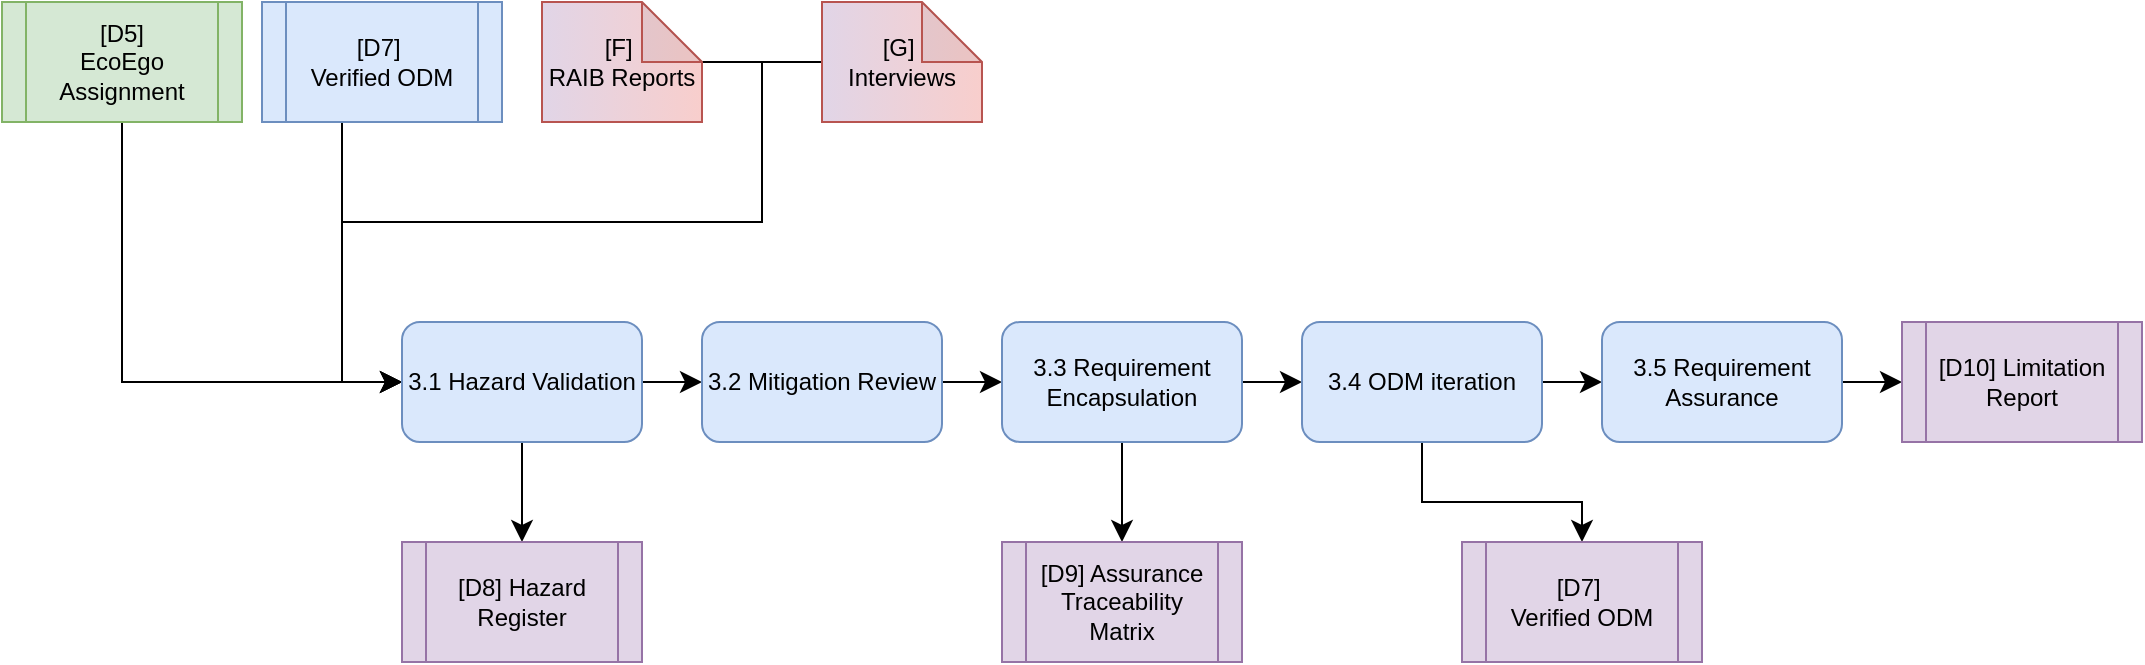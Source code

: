 <mxfile version="28.2.7">
  <diagram name="Page-1" id="oycVsA5VxsrQLEVhXFDq">
    <mxGraphModel dx="1426" dy="787" grid="1" gridSize="10" guides="1" tooltips="1" connect="1" arrows="1" fold="1" page="1" pageScale="1" pageWidth="1169" pageHeight="827" math="0" shadow="0">
      <root>
        <mxCell id="0" />
        <mxCell id="1" parent="0" />
        <mxCell id="hQVPCuXLx-_9rWNBp_P6-16" style="edgeStyle=none;curved=0;rounded=0;orthogonalLoop=1;jettySize=auto;html=1;entryX=0;entryY=0.5;entryDx=0;entryDy=0;fontSize=12;startSize=8;endSize=8;" parent="1" target="hQVPCuXLx-_9rWNBp_P6-7" edge="1">
          <mxGeometry relative="1" as="geometry">
            <mxPoint x="180" y="80" as="sourcePoint" />
            <Array as="points">
              <mxPoint x="180" y="220" />
            </Array>
          </mxGeometry>
        </mxCell>
        <mxCell id="hQVPCuXLx-_9rWNBp_P6-18" style="edgeStyle=none;curved=0;rounded=0;orthogonalLoop=1;jettySize=auto;html=1;fontSize=12;startSize=8;endSize=8;" parent="1" source="hQVPCuXLx-_9rWNBp_P6-2" edge="1">
          <mxGeometry relative="1" as="geometry">
            <mxPoint x="210" y="220" as="targetPoint" />
            <Array as="points">
              <mxPoint x="70" y="220" />
            </Array>
          </mxGeometry>
        </mxCell>
        <mxCell id="hQVPCuXLx-_9rWNBp_P6-2" value="&lt;div&gt;[D5]&lt;/div&gt;&lt;div&gt;EcoEgo Assignment&lt;/div&gt;" style="shape=process;whiteSpace=wrap;html=1;backgroundOutline=1;fillColor=#d5e8d4;strokeColor=#82b366;" parent="1" vertex="1">
          <mxGeometry x="10" y="30" width="120" height="60" as="geometry" />
        </mxCell>
        <mxCell id="hQVPCuXLx-_9rWNBp_P6-3" value="&lt;div&gt;[D7]&amp;nbsp;&lt;/div&gt;&lt;div&gt;Verified ODM&lt;/div&gt;" style="shape=process;whiteSpace=wrap;html=1;backgroundOutline=1;fillColor=#dae8fc;strokeColor=#6c8ebf;" parent="1" vertex="1">
          <mxGeometry x="140" y="30" width="120" height="60" as="geometry" />
        </mxCell>
        <mxCell id="hQVPCuXLx-_9rWNBp_P6-27" style="edgeStyle=none;curved=0;rounded=0;orthogonalLoop=1;jettySize=auto;html=1;fontSize=12;startSize=8;endSize=8;entryX=0;entryY=0.5;entryDx=0;entryDy=0;" parent="1" source="hQVPCuXLx-_9rWNBp_P6-5" target="hQVPCuXLx-_9rWNBp_P6-7" edge="1">
          <mxGeometry relative="1" as="geometry">
            <Array as="points">
              <mxPoint x="390" y="60" />
              <mxPoint x="390" y="140" />
              <mxPoint x="180" y="140" />
              <mxPoint x="180" y="220" />
            </Array>
            <mxPoint x="180" y="290" as="targetPoint" />
          </mxGeometry>
        </mxCell>
        <mxCell id="hQVPCuXLx-_9rWNBp_P6-5" value="&lt;div&gt;[F]&amp;nbsp;&lt;/div&gt;&lt;div&gt;RAIB Reports&lt;/div&gt;" style="shape=note;whiteSpace=wrap;html=1;backgroundOutline=1;darkOpacity=0.05;fillColor=#f8cecc;strokeColor=#b85450;gradientColor=#E1D5E7;gradientDirection=west;" parent="1" vertex="1">
          <mxGeometry x="280" y="30" width="80" height="60" as="geometry" />
        </mxCell>
        <mxCell id="hQVPCuXLx-_9rWNBp_P6-19" value="" style="edgeStyle=none;curved=1;rounded=0;orthogonalLoop=1;jettySize=auto;html=1;fontSize=12;startSize=8;endSize=8;" parent="1" source="hQVPCuXLx-_9rWNBp_P6-7" target="hQVPCuXLx-_9rWNBp_P6-8" edge="1">
          <mxGeometry relative="1" as="geometry" />
        </mxCell>
        <mxCell id="hQVPCuXLx-_9rWNBp_P6-29" value="" style="edgeStyle=none;curved=1;rounded=0;orthogonalLoop=1;jettySize=auto;html=1;fontSize=12;startSize=8;endSize=8;" parent="1" source="hQVPCuXLx-_9rWNBp_P6-7" target="hQVPCuXLx-_9rWNBp_P6-13" edge="1">
          <mxGeometry relative="1" as="geometry" />
        </mxCell>
        <mxCell id="hQVPCuXLx-_9rWNBp_P6-7" value="3.1 Hazard Validation" style="rounded=1;whiteSpace=wrap;html=1;fillColor=#dae8fc;strokeColor=#6c8ebf;" parent="1" vertex="1">
          <mxGeometry x="210" y="190" width="120" height="60" as="geometry" />
        </mxCell>
        <mxCell id="hQVPCuXLx-_9rWNBp_P6-20" value="" style="edgeStyle=none;curved=1;rounded=0;orthogonalLoop=1;jettySize=auto;html=1;fontSize=12;startSize=8;endSize=8;" parent="1" source="hQVPCuXLx-_9rWNBp_P6-8" target="hQVPCuXLx-_9rWNBp_P6-9" edge="1">
          <mxGeometry relative="1" as="geometry" />
        </mxCell>
        <mxCell id="hQVPCuXLx-_9rWNBp_P6-8" value="3.2 Mitigation Review" style="rounded=1;whiteSpace=wrap;html=1;fillColor=#dae8fc;strokeColor=#6c8ebf;" parent="1" vertex="1">
          <mxGeometry x="360" y="190" width="120" height="60" as="geometry" />
        </mxCell>
        <mxCell id="hQVPCuXLx-_9rWNBp_P6-22" value="" style="edgeStyle=none;curved=1;rounded=0;orthogonalLoop=1;jettySize=auto;html=1;fontSize=12;startSize=8;endSize=8;" parent="1" source="hQVPCuXLx-_9rWNBp_P6-9" target="hQVPCuXLx-_9rWNBp_P6-10" edge="1">
          <mxGeometry relative="1" as="geometry" />
        </mxCell>
        <mxCell id="hQVPCuXLx-_9rWNBp_P6-30" value="" style="edgeStyle=none;curved=1;rounded=0;orthogonalLoop=1;jettySize=auto;html=1;fontSize=12;startSize=8;endSize=8;" parent="1" source="hQVPCuXLx-_9rWNBp_P6-9" target="hQVPCuXLx-_9rWNBp_P6-14" edge="1">
          <mxGeometry relative="1" as="geometry" />
        </mxCell>
        <mxCell id="hQVPCuXLx-_9rWNBp_P6-9" value="3.3 Requirement Encapsulation" style="rounded=1;whiteSpace=wrap;html=1;fillColor=#dae8fc;strokeColor=#6c8ebf;" parent="1" vertex="1">
          <mxGeometry x="510" y="190" width="120" height="60" as="geometry" />
        </mxCell>
        <mxCell id="hQVPCuXLx-_9rWNBp_P6-24" style="edgeStyle=none;curved=0;rounded=0;orthogonalLoop=1;jettySize=auto;html=1;entryX=0.5;entryY=0;entryDx=0;entryDy=0;fontSize=12;startSize=8;endSize=8;" parent="1" source="hQVPCuXLx-_9rWNBp_P6-10" target="hQVPCuXLx-_9rWNBp_P6-23" edge="1">
          <mxGeometry relative="1" as="geometry">
            <Array as="points">
              <mxPoint x="720" y="280" />
              <mxPoint x="800" y="280" />
            </Array>
          </mxGeometry>
        </mxCell>
        <mxCell id="hQVPCuXLx-_9rWNBp_P6-25" value="" style="edgeStyle=none;curved=1;rounded=0;orthogonalLoop=1;jettySize=auto;html=1;fontSize=12;startSize=8;endSize=8;" parent="1" source="hQVPCuXLx-_9rWNBp_P6-10" target="hQVPCuXLx-_9rWNBp_P6-11" edge="1">
          <mxGeometry relative="1" as="geometry" />
        </mxCell>
        <mxCell id="hQVPCuXLx-_9rWNBp_P6-10" value="3.4 ODM iteration" style="rounded=1;whiteSpace=wrap;html=1;fillColor=#dae8fc;strokeColor=#6c8ebf;" parent="1" vertex="1">
          <mxGeometry x="660" y="190" width="120" height="60" as="geometry" />
        </mxCell>
        <mxCell id="hQVPCuXLx-_9rWNBp_P6-26" value="" style="edgeStyle=none;curved=1;rounded=0;orthogonalLoop=1;jettySize=auto;html=1;fontSize=12;startSize=8;endSize=8;" parent="1" source="hQVPCuXLx-_9rWNBp_P6-11" target="hQVPCuXLx-_9rWNBp_P6-15" edge="1">
          <mxGeometry relative="1" as="geometry" />
        </mxCell>
        <mxCell id="hQVPCuXLx-_9rWNBp_P6-11" value="3.5 Requirement Assurance" style="rounded=1;whiteSpace=wrap;html=1;fillColor=#dae8fc;strokeColor=#6c8ebf;" parent="1" vertex="1">
          <mxGeometry x="810" y="190" width="120" height="60" as="geometry" />
        </mxCell>
        <mxCell id="hQVPCuXLx-_9rWNBp_P6-28" style="edgeStyle=none;curved=1;rounded=0;orthogonalLoop=1;jettySize=auto;html=1;fontSize=12;startSize=8;endSize=8;endArrow=none;endFill=0;" parent="1" source="hQVPCuXLx-_9rWNBp_P6-12" edge="1">
          <mxGeometry relative="1" as="geometry">
            <mxPoint x="380" y="60" as="targetPoint" />
          </mxGeometry>
        </mxCell>
        <mxCell id="hQVPCuXLx-_9rWNBp_P6-12" value="&lt;div&gt;[G]&amp;nbsp;&lt;/div&gt;&lt;div&gt;Interviews&lt;/div&gt;" style="shape=note;whiteSpace=wrap;html=1;backgroundOutline=1;darkOpacity=0.05;fillColor=#f8cecc;strokeColor=#b85450;gradientColor=#E1D5E7;gradientDirection=west;" parent="1" vertex="1">
          <mxGeometry x="420" y="30" width="80" height="60" as="geometry" />
        </mxCell>
        <mxCell id="hQVPCuXLx-_9rWNBp_P6-13" value="[D8] Hazard Register" style="shape=process;whiteSpace=wrap;html=1;backgroundOutline=1;fillColor=#e1d5e7;strokeColor=#9673a6;" parent="1" vertex="1">
          <mxGeometry x="210" y="300" width="120" height="60" as="geometry" />
        </mxCell>
        <mxCell id="hQVPCuXLx-_9rWNBp_P6-14" value="[D9] Assurance Traceability Matrix" style="shape=process;whiteSpace=wrap;html=1;backgroundOutline=1;fillColor=#e1d5e7;strokeColor=#9673a6;" parent="1" vertex="1">
          <mxGeometry x="510" y="300" width="120" height="60" as="geometry" />
        </mxCell>
        <mxCell id="hQVPCuXLx-_9rWNBp_P6-15" value="[D10] Limitation Report" style="shape=process;whiteSpace=wrap;html=1;backgroundOutline=1;fillColor=#e1d5e7;strokeColor=#9673a6;" parent="1" vertex="1">
          <mxGeometry x="960" y="190" width="120" height="60" as="geometry" />
        </mxCell>
        <mxCell id="hQVPCuXLx-_9rWNBp_P6-23" value="&lt;div&gt;[D7]&amp;nbsp;&lt;/div&gt;&lt;div&gt;Verified ODM&lt;/div&gt;" style="shape=process;whiteSpace=wrap;html=1;backgroundOutline=1;fillColor=#e1d5e7;strokeColor=#9673a6;" parent="1" vertex="1">
          <mxGeometry x="740" y="300" width="120" height="60" as="geometry" />
        </mxCell>
      </root>
    </mxGraphModel>
  </diagram>
</mxfile>
